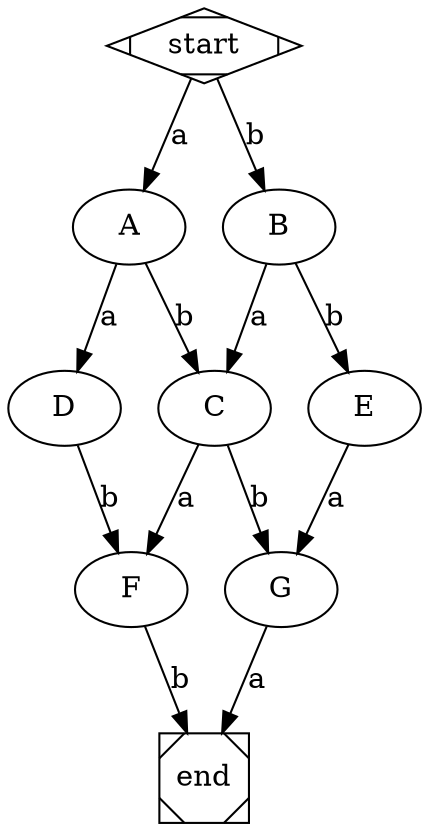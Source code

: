 digraph G {

    start -> A [label="a"]
    start -> B [label="b"]
    A -> C [label="b"]
    B -> C [label="a"]
    A -> D [label="a"]
    B -> E [label="b"]
    D -> F [label="b"]
    C -> F [label="a"]
    E -> G [label="a"]
    C -> G [label="b"]
    F -> end [label="b"]
    G -> end [label="a"]
    
    
    
    start [shape=Mdiamond];
    end [shape=Msquare];
}